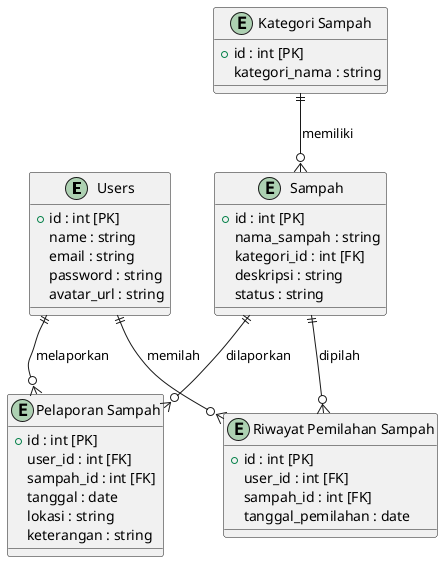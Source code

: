 @startuml database

entity "Users" as users {
  + id : int [PK]
  name : string
  email : string
  password : string
  avatar_url : string
}

entity "Sampah" as sampah {
  + id : int [PK]
  nama_sampah : string
  kategori_id : int [FK]
  deskripsi : string
  status : string
}

entity "Kategori Sampah" as kategori {
  + id : int [PK]
  kategori_nama : string
}

entity "Pelaporan Sampah" as pelaporan {
  + id : int [PK]
  user_id : int [FK]
  sampah_id : int [FK]
  tanggal : date
  lokasi : string
  keterangan : string
}

entity "Riwayat Pemilahan Sampah" as riwayat {
  + id : int [PK]
  user_id : int [FK]
  sampah_id : int [FK]
  tanggal_pemilahan : date
}

users ||--o{ pelaporan : "melaporkan"
users ||--o{ riwayat : "memilah"
kategori ||--o{ sampah : "memiliki"
sampah ||--o{ pelaporan : "dilaporkan"
sampah ||--o{ riwayat : "dipilah"
@enduml
